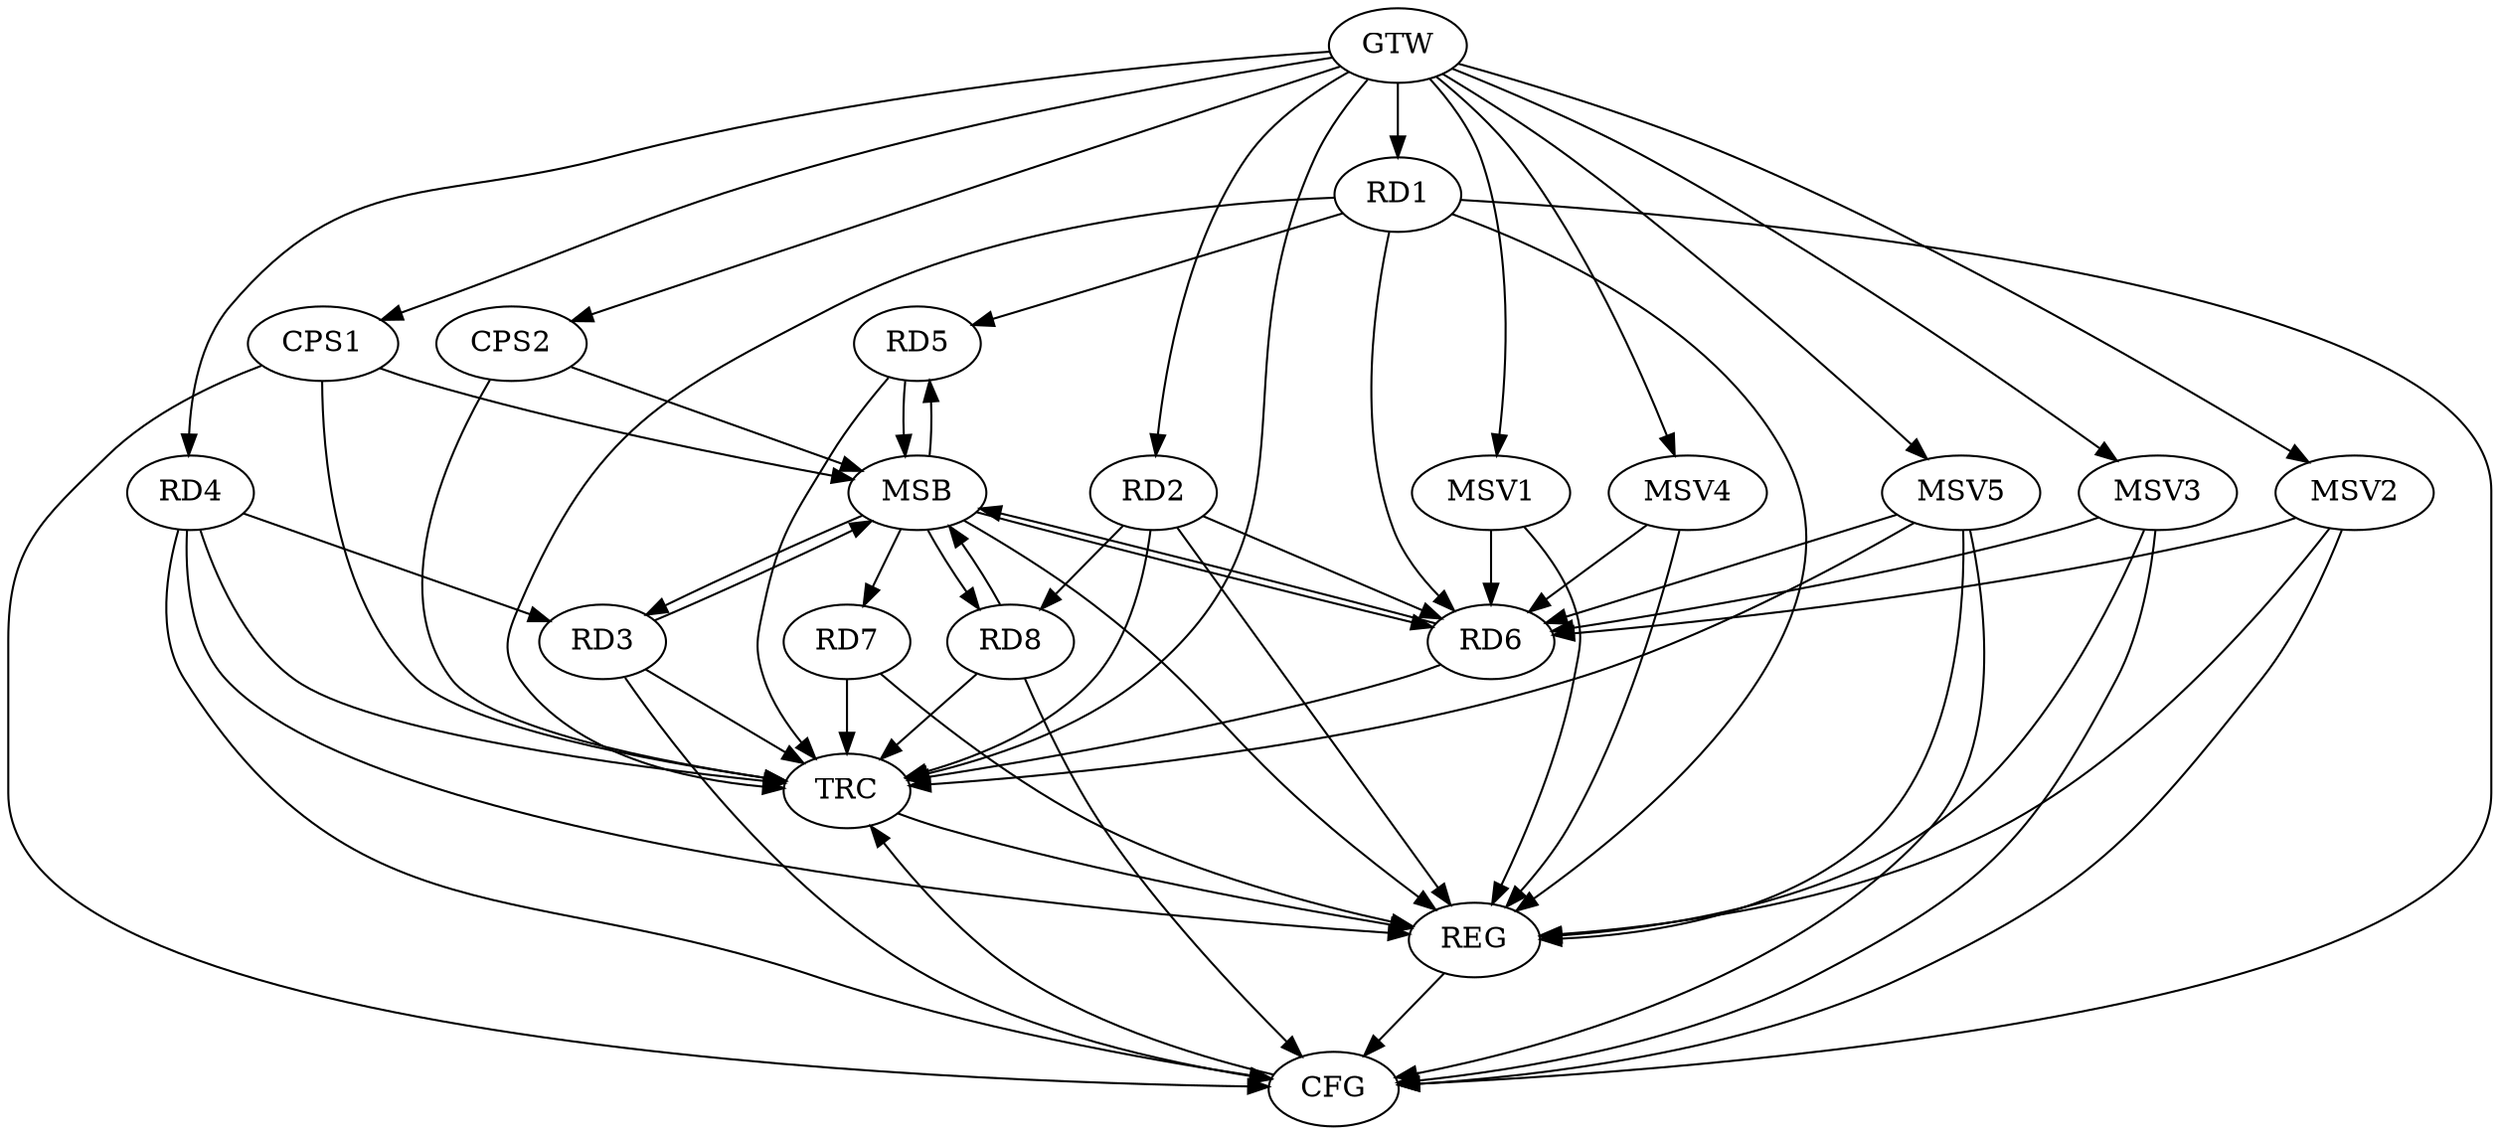 strict digraph G {
  RD1 [ label="RD1" ];
  RD2 [ label="RD2" ];
  RD3 [ label="RD3" ];
  RD4 [ label="RD4" ];
  RD5 [ label="RD5" ];
  RD6 [ label="RD6" ];
  RD7 [ label="RD7" ];
  RD8 [ label="RD8" ];
  CPS1 [ label="CPS1" ];
  CPS2 [ label="CPS2" ];
  GTW [ label="GTW" ];
  REG [ label="REG" ];
  MSB [ label="MSB" ];
  CFG [ label="CFG" ];
  TRC [ label="TRC" ];
  MSV1 [ label="MSV1" ];
  MSV2 [ label="MSV2" ];
  MSV3 [ label="MSV3" ];
  MSV4 [ label="MSV4" ];
  MSV5 [ label="MSV5" ];
  RD1 -> RD5;
  RD1 -> RD6;
  RD2 -> RD6;
  RD2 -> RD8;
  RD4 -> RD3;
  GTW -> RD1;
  GTW -> RD2;
  GTW -> RD4;
  GTW -> CPS1;
  GTW -> CPS2;
  RD1 -> REG;
  RD2 -> REG;
  RD4 -> REG;
  RD7 -> REG;
  RD3 -> MSB;
  MSB -> REG;
  RD5 -> MSB;
  RD6 -> MSB;
  RD8 -> MSB;
  CPS1 -> MSB;
  MSB -> RD3;
  MSB -> RD5;
  CPS2 -> MSB;
  MSB -> RD6;
  MSB -> RD7;
  MSB -> RD8;
  RD8 -> CFG;
  RD3 -> CFG;
  RD4 -> CFG;
  CPS1 -> CFG;
  RD1 -> CFG;
  REG -> CFG;
  RD1 -> TRC;
  RD2 -> TRC;
  RD3 -> TRC;
  RD4 -> TRC;
  RD5 -> TRC;
  RD6 -> TRC;
  RD7 -> TRC;
  RD8 -> TRC;
  CPS1 -> TRC;
  CPS2 -> TRC;
  GTW -> TRC;
  CFG -> TRC;
  TRC -> REG;
  MSV1 -> RD6;
  GTW -> MSV1;
  MSV1 -> REG;
  MSV2 -> RD6;
  GTW -> MSV2;
  MSV2 -> REG;
  MSV2 -> CFG;
  MSV3 -> RD6;
  GTW -> MSV3;
  MSV3 -> REG;
  MSV3 -> CFG;
  MSV4 -> RD6;
  GTW -> MSV4;
  MSV4 -> REG;
  MSV5 -> RD6;
  GTW -> MSV5;
  MSV5 -> REG;
  MSV5 -> TRC;
  MSV5 -> CFG;
}

